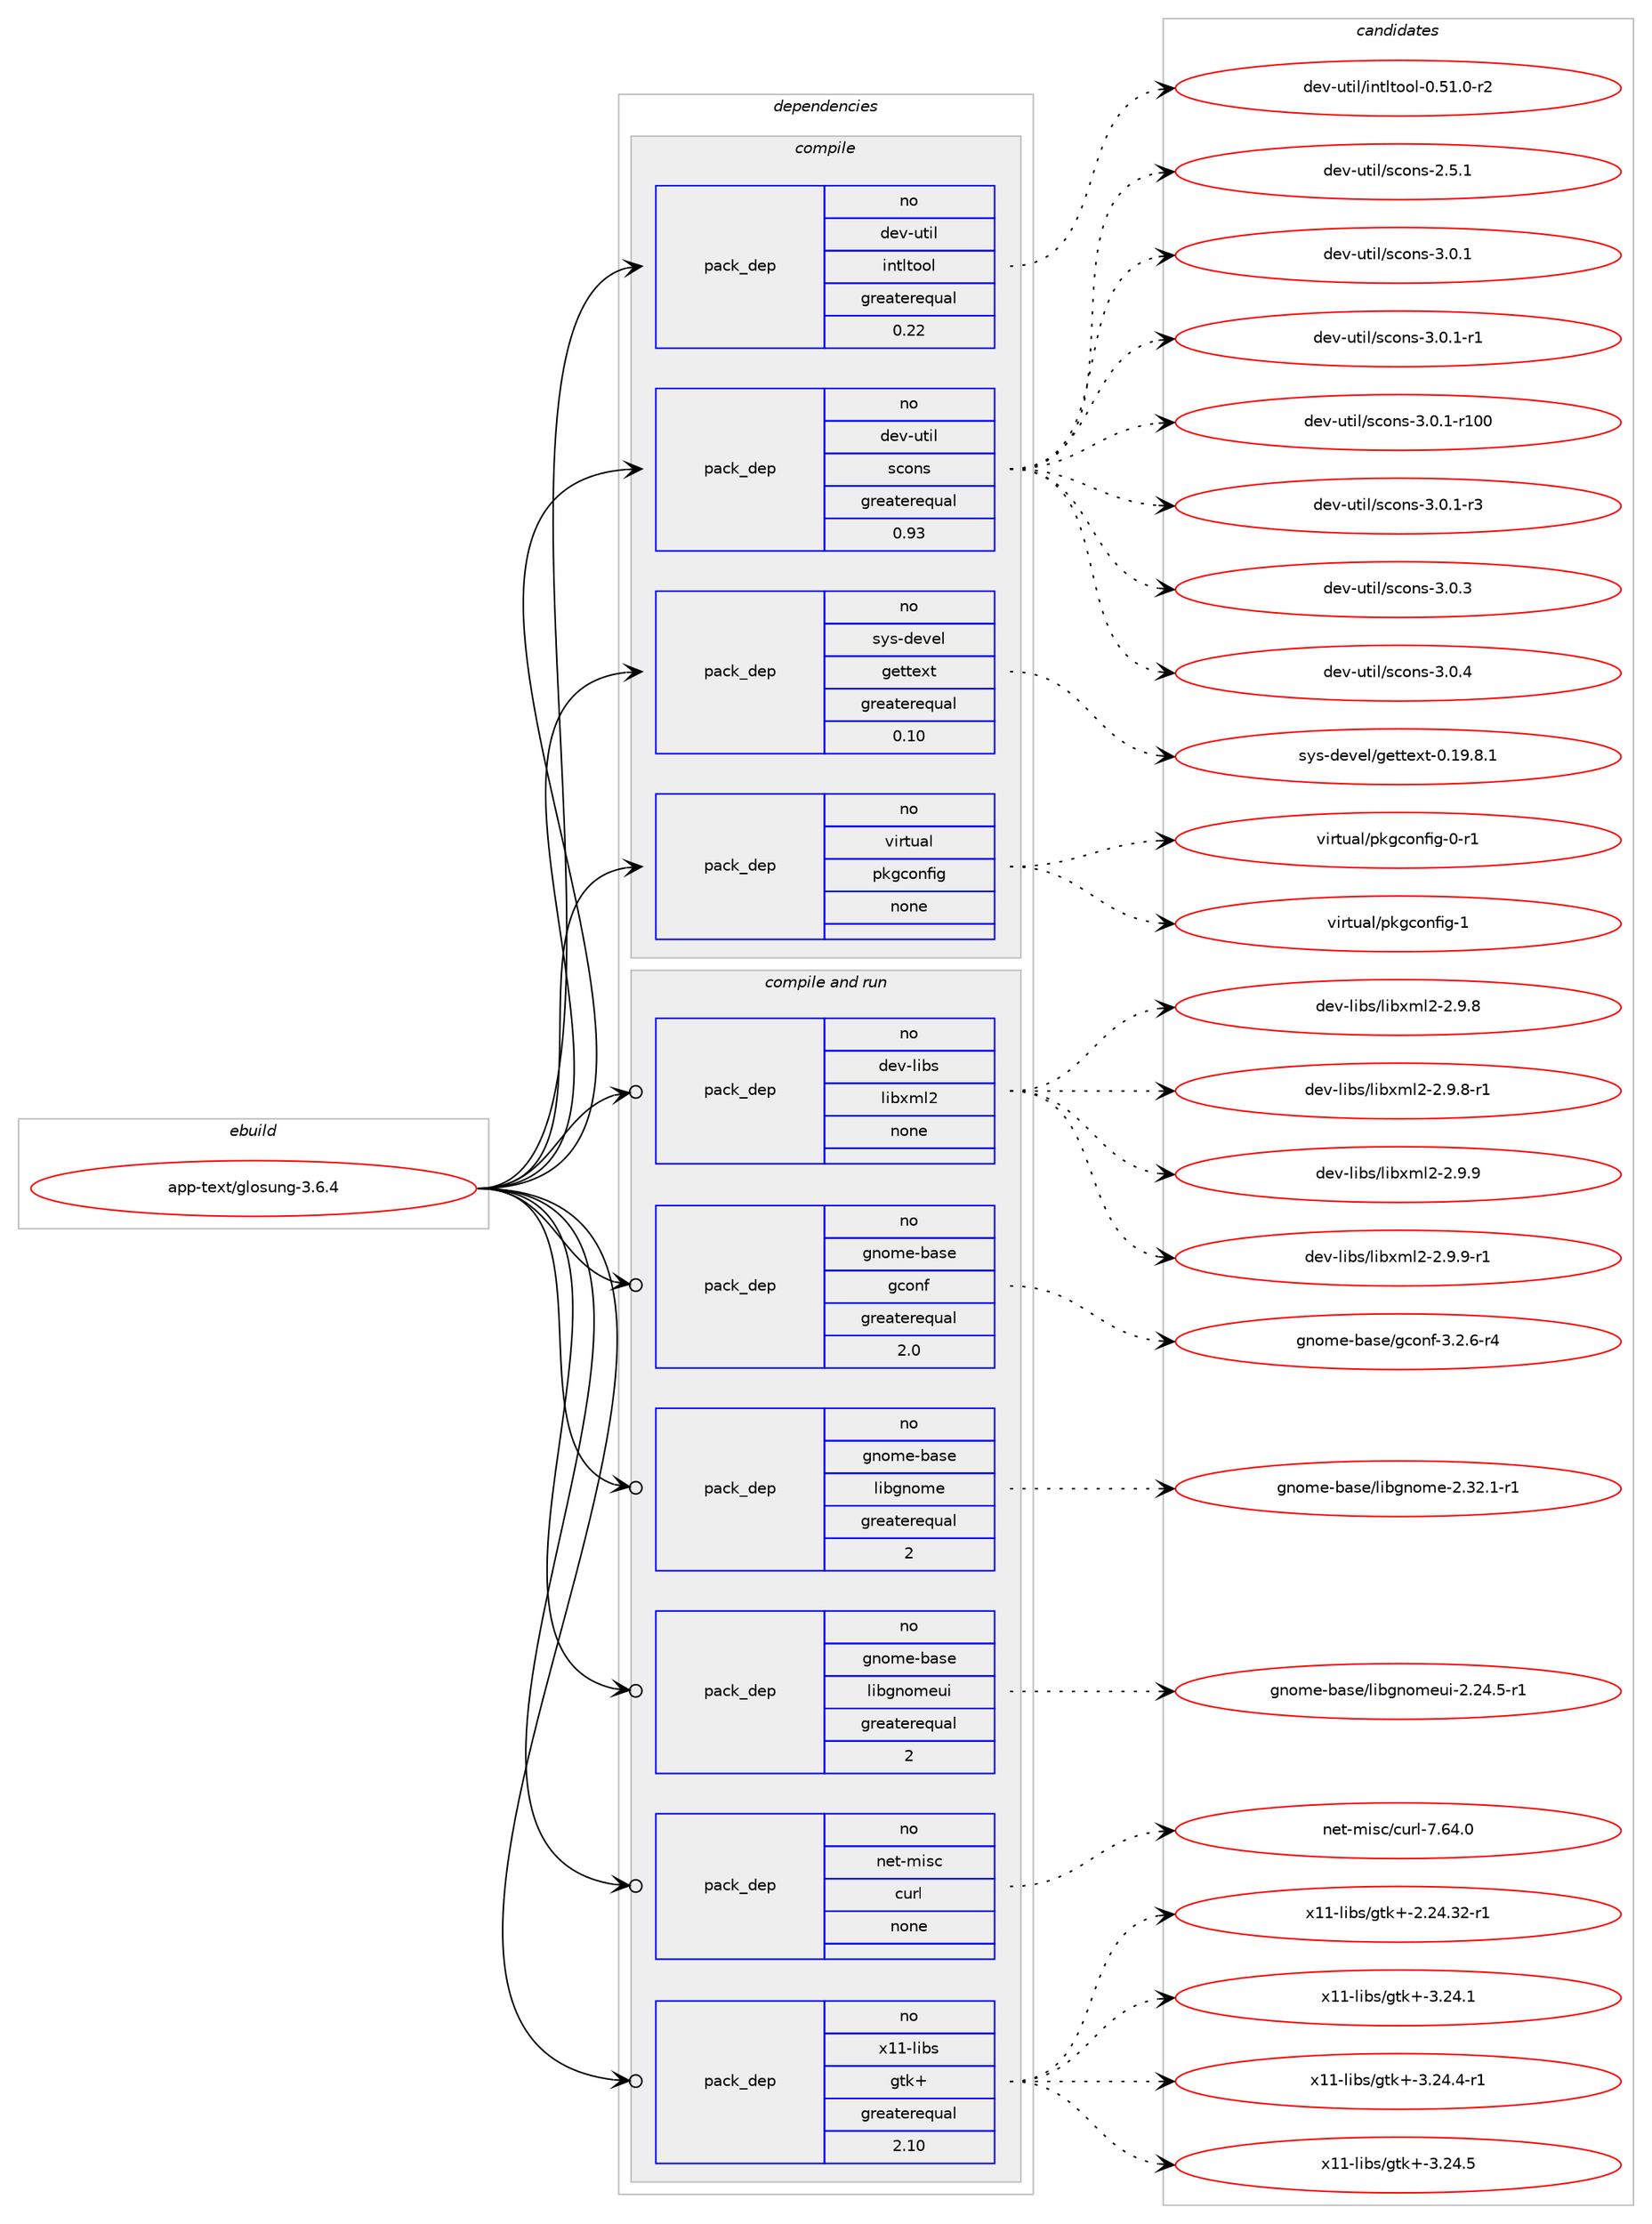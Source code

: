 digraph prolog {

# *************
# Graph options
# *************

newrank=true;
concentrate=true;
compound=true;
graph [rankdir=LR,fontname=Helvetica,fontsize=10,ranksep=1.5];#, ranksep=2.5, nodesep=0.2];
edge  [arrowhead=vee];
node  [fontname=Helvetica,fontsize=10];

# **********
# The ebuild
# **********

subgraph cluster_leftcol {
color=gray;
rank=same;
label=<<i>ebuild</i>>;
id [label="app-text/glosung-3.6.4", color=red, width=4, href="../app-text/glosung-3.6.4.svg"];
}

# ****************
# The dependencies
# ****************

subgraph cluster_midcol {
color=gray;
label=<<i>dependencies</i>>;
subgraph cluster_compile {
fillcolor="#eeeeee";
style=filled;
label=<<i>compile</i>>;
subgraph pack933169 {
dependency1309189 [label=<<TABLE BORDER="0" CELLBORDER="1" CELLSPACING="0" CELLPADDING="4" WIDTH="220"><TR><TD ROWSPAN="6" CELLPADDING="30">pack_dep</TD></TR><TR><TD WIDTH="110">no</TD></TR><TR><TD>dev-util</TD></TR><TR><TD>intltool</TD></TR><TR><TD>greaterequal</TD></TR><TR><TD>0.22</TD></TR></TABLE>>, shape=none, color=blue];
}
id:e -> dependency1309189:w [weight=20,style="solid",arrowhead="vee"];
subgraph pack933170 {
dependency1309190 [label=<<TABLE BORDER="0" CELLBORDER="1" CELLSPACING="0" CELLPADDING="4" WIDTH="220"><TR><TD ROWSPAN="6" CELLPADDING="30">pack_dep</TD></TR><TR><TD WIDTH="110">no</TD></TR><TR><TD>dev-util</TD></TR><TR><TD>scons</TD></TR><TR><TD>greaterequal</TD></TR><TR><TD>0.93</TD></TR></TABLE>>, shape=none, color=blue];
}
id:e -> dependency1309190:w [weight=20,style="solid",arrowhead="vee"];
subgraph pack933171 {
dependency1309191 [label=<<TABLE BORDER="0" CELLBORDER="1" CELLSPACING="0" CELLPADDING="4" WIDTH="220"><TR><TD ROWSPAN="6" CELLPADDING="30">pack_dep</TD></TR><TR><TD WIDTH="110">no</TD></TR><TR><TD>sys-devel</TD></TR><TR><TD>gettext</TD></TR><TR><TD>greaterequal</TD></TR><TR><TD>0.10</TD></TR></TABLE>>, shape=none, color=blue];
}
id:e -> dependency1309191:w [weight=20,style="solid",arrowhead="vee"];
subgraph pack933172 {
dependency1309192 [label=<<TABLE BORDER="0" CELLBORDER="1" CELLSPACING="0" CELLPADDING="4" WIDTH="220"><TR><TD ROWSPAN="6" CELLPADDING="30">pack_dep</TD></TR><TR><TD WIDTH="110">no</TD></TR><TR><TD>virtual</TD></TR><TR><TD>pkgconfig</TD></TR><TR><TD>none</TD></TR><TR><TD></TD></TR></TABLE>>, shape=none, color=blue];
}
id:e -> dependency1309192:w [weight=20,style="solid",arrowhead="vee"];
}
subgraph cluster_compileandrun {
fillcolor="#eeeeee";
style=filled;
label=<<i>compile and run</i>>;
subgraph pack933173 {
dependency1309193 [label=<<TABLE BORDER="0" CELLBORDER="1" CELLSPACING="0" CELLPADDING="4" WIDTH="220"><TR><TD ROWSPAN="6" CELLPADDING="30">pack_dep</TD></TR><TR><TD WIDTH="110">no</TD></TR><TR><TD>dev-libs</TD></TR><TR><TD>libxml2</TD></TR><TR><TD>none</TD></TR><TR><TD></TD></TR></TABLE>>, shape=none, color=blue];
}
id:e -> dependency1309193:w [weight=20,style="solid",arrowhead="odotvee"];
subgraph pack933174 {
dependency1309194 [label=<<TABLE BORDER="0" CELLBORDER="1" CELLSPACING="0" CELLPADDING="4" WIDTH="220"><TR><TD ROWSPAN="6" CELLPADDING="30">pack_dep</TD></TR><TR><TD WIDTH="110">no</TD></TR><TR><TD>gnome-base</TD></TR><TR><TD>gconf</TD></TR><TR><TD>greaterequal</TD></TR><TR><TD>2.0</TD></TR></TABLE>>, shape=none, color=blue];
}
id:e -> dependency1309194:w [weight=20,style="solid",arrowhead="odotvee"];
subgraph pack933175 {
dependency1309195 [label=<<TABLE BORDER="0" CELLBORDER="1" CELLSPACING="0" CELLPADDING="4" WIDTH="220"><TR><TD ROWSPAN="6" CELLPADDING="30">pack_dep</TD></TR><TR><TD WIDTH="110">no</TD></TR><TR><TD>gnome-base</TD></TR><TR><TD>libgnome</TD></TR><TR><TD>greaterequal</TD></TR><TR><TD>2</TD></TR></TABLE>>, shape=none, color=blue];
}
id:e -> dependency1309195:w [weight=20,style="solid",arrowhead="odotvee"];
subgraph pack933176 {
dependency1309196 [label=<<TABLE BORDER="0" CELLBORDER="1" CELLSPACING="0" CELLPADDING="4" WIDTH="220"><TR><TD ROWSPAN="6" CELLPADDING="30">pack_dep</TD></TR><TR><TD WIDTH="110">no</TD></TR><TR><TD>gnome-base</TD></TR><TR><TD>libgnomeui</TD></TR><TR><TD>greaterequal</TD></TR><TR><TD>2</TD></TR></TABLE>>, shape=none, color=blue];
}
id:e -> dependency1309196:w [weight=20,style="solid",arrowhead="odotvee"];
subgraph pack933177 {
dependency1309197 [label=<<TABLE BORDER="0" CELLBORDER="1" CELLSPACING="0" CELLPADDING="4" WIDTH="220"><TR><TD ROWSPAN="6" CELLPADDING="30">pack_dep</TD></TR><TR><TD WIDTH="110">no</TD></TR><TR><TD>net-misc</TD></TR><TR><TD>curl</TD></TR><TR><TD>none</TD></TR><TR><TD></TD></TR></TABLE>>, shape=none, color=blue];
}
id:e -> dependency1309197:w [weight=20,style="solid",arrowhead="odotvee"];
subgraph pack933178 {
dependency1309198 [label=<<TABLE BORDER="0" CELLBORDER="1" CELLSPACING="0" CELLPADDING="4" WIDTH="220"><TR><TD ROWSPAN="6" CELLPADDING="30">pack_dep</TD></TR><TR><TD WIDTH="110">no</TD></TR><TR><TD>x11-libs</TD></TR><TR><TD>gtk+</TD></TR><TR><TD>greaterequal</TD></TR><TR><TD>2.10</TD></TR></TABLE>>, shape=none, color=blue];
}
id:e -> dependency1309198:w [weight=20,style="solid",arrowhead="odotvee"];
}
subgraph cluster_run {
fillcolor="#eeeeee";
style=filled;
label=<<i>run</i>>;
}
}

# **************
# The candidates
# **************

subgraph cluster_choices {
rank=same;
color=gray;
label=<<i>candidates</i>>;

subgraph choice933169 {
color=black;
nodesep=1;
choice1001011184511711610510847105110116108116111111108454846534946484511450 [label="dev-util/intltool-0.51.0-r2", color=red, width=4,href="../dev-util/intltool-0.51.0-r2.svg"];
dependency1309189:e -> choice1001011184511711610510847105110116108116111111108454846534946484511450:w [style=dotted,weight="100"];
}
subgraph choice933170 {
color=black;
nodesep=1;
choice100101118451171161051084711599111110115455046534649 [label="dev-util/scons-2.5.1", color=red, width=4,href="../dev-util/scons-2.5.1.svg"];
choice100101118451171161051084711599111110115455146484649 [label="dev-util/scons-3.0.1", color=red, width=4,href="../dev-util/scons-3.0.1.svg"];
choice1001011184511711610510847115991111101154551464846494511449 [label="dev-util/scons-3.0.1-r1", color=red, width=4,href="../dev-util/scons-3.0.1-r1.svg"];
choice10010111845117116105108471159911111011545514648464945114494848 [label="dev-util/scons-3.0.1-r100", color=red, width=4,href="../dev-util/scons-3.0.1-r100.svg"];
choice1001011184511711610510847115991111101154551464846494511451 [label="dev-util/scons-3.0.1-r3", color=red, width=4,href="../dev-util/scons-3.0.1-r3.svg"];
choice100101118451171161051084711599111110115455146484651 [label="dev-util/scons-3.0.3", color=red, width=4,href="../dev-util/scons-3.0.3.svg"];
choice100101118451171161051084711599111110115455146484652 [label="dev-util/scons-3.0.4", color=red, width=4,href="../dev-util/scons-3.0.4.svg"];
dependency1309190:e -> choice100101118451171161051084711599111110115455046534649:w [style=dotted,weight="100"];
dependency1309190:e -> choice100101118451171161051084711599111110115455146484649:w [style=dotted,weight="100"];
dependency1309190:e -> choice1001011184511711610510847115991111101154551464846494511449:w [style=dotted,weight="100"];
dependency1309190:e -> choice10010111845117116105108471159911111011545514648464945114494848:w [style=dotted,weight="100"];
dependency1309190:e -> choice1001011184511711610510847115991111101154551464846494511451:w [style=dotted,weight="100"];
dependency1309190:e -> choice100101118451171161051084711599111110115455146484651:w [style=dotted,weight="100"];
dependency1309190:e -> choice100101118451171161051084711599111110115455146484652:w [style=dotted,weight="100"];
}
subgraph choice933171 {
color=black;
nodesep=1;
choice1151211154510010111810110847103101116116101120116454846495746564649 [label="sys-devel/gettext-0.19.8.1", color=red, width=4,href="../sys-devel/gettext-0.19.8.1.svg"];
dependency1309191:e -> choice1151211154510010111810110847103101116116101120116454846495746564649:w [style=dotted,weight="100"];
}
subgraph choice933172 {
color=black;
nodesep=1;
choice11810511411611797108471121071039911111010210510345484511449 [label="virtual/pkgconfig-0-r1", color=red, width=4,href="../virtual/pkgconfig-0-r1.svg"];
choice1181051141161179710847112107103991111101021051034549 [label="virtual/pkgconfig-1", color=red, width=4,href="../virtual/pkgconfig-1.svg"];
dependency1309192:e -> choice11810511411611797108471121071039911111010210510345484511449:w [style=dotted,weight="100"];
dependency1309192:e -> choice1181051141161179710847112107103991111101021051034549:w [style=dotted,weight="100"];
}
subgraph choice933173 {
color=black;
nodesep=1;
choice1001011184510810598115471081059812010910850455046574656 [label="dev-libs/libxml2-2.9.8", color=red, width=4,href="../dev-libs/libxml2-2.9.8.svg"];
choice10010111845108105981154710810598120109108504550465746564511449 [label="dev-libs/libxml2-2.9.8-r1", color=red, width=4,href="../dev-libs/libxml2-2.9.8-r1.svg"];
choice1001011184510810598115471081059812010910850455046574657 [label="dev-libs/libxml2-2.9.9", color=red, width=4,href="../dev-libs/libxml2-2.9.9.svg"];
choice10010111845108105981154710810598120109108504550465746574511449 [label="dev-libs/libxml2-2.9.9-r1", color=red, width=4,href="../dev-libs/libxml2-2.9.9-r1.svg"];
dependency1309193:e -> choice1001011184510810598115471081059812010910850455046574656:w [style=dotted,weight="100"];
dependency1309193:e -> choice10010111845108105981154710810598120109108504550465746564511449:w [style=dotted,weight="100"];
dependency1309193:e -> choice1001011184510810598115471081059812010910850455046574657:w [style=dotted,weight="100"];
dependency1309193:e -> choice10010111845108105981154710810598120109108504550465746574511449:w [style=dotted,weight="100"];
}
subgraph choice933174 {
color=black;
nodesep=1;
choice10311011110910145989711510147103991111101024551465046544511452 [label="gnome-base/gconf-3.2.6-r4", color=red, width=4,href="../gnome-base/gconf-3.2.6-r4.svg"];
dependency1309194:e -> choice10311011110910145989711510147103991111101024551465046544511452:w [style=dotted,weight="100"];
}
subgraph choice933175 {
color=black;
nodesep=1;
choice1031101111091014598971151014710810598103110111109101455046515046494511449 [label="gnome-base/libgnome-2.32.1-r1", color=red, width=4,href="../gnome-base/libgnome-2.32.1-r1.svg"];
dependency1309195:e -> choice1031101111091014598971151014710810598103110111109101455046515046494511449:w [style=dotted,weight="100"];
}
subgraph choice933176 {
color=black;
nodesep=1;
choice1031101111091014598971151014710810598103110111109101117105455046505246534511449 [label="gnome-base/libgnomeui-2.24.5-r1", color=red, width=4,href="../gnome-base/libgnomeui-2.24.5-r1.svg"];
dependency1309196:e -> choice1031101111091014598971151014710810598103110111109101117105455046505246534511449:w [style=dotted,weight="100"];
}
subgraph choice933177 {
color=black;
nodesep=1;
choice1101011164510910511599479911711410845554654524648 [label="net-misc/curl-7.64.0", color=red, width=4,href="../net-misc/curl-7.64.0.svg"];
dependency1309197:e -> choice1101011164510910511599479911711410845554654524648:w [style=dotted,weight="100"];
}
subgraph choice933178 {
color=black;
nodesep=1;
choice12049494510810598115471031161074345504650524651504511449 [label="x11-libs/gtk+-2.24.32-r1", color=red, width=4,href="../x11-libs/gtk+-2.24.32-r1.svg"];
choice12049494510810598115471031161074345514650524649 [label="x11-libs/gtk+-3.24.1", color=red, width=4,href="../x11-libs/gtk+-3.24.1.svg"];
choice120494945108105981154710311610743455146505246524511449 [label="x11-libs/gtk+-3.24.4-r1", color=red, width=4,href="../x11-libs/gtk+-3.24.4-r1.svg"];
choice12049494510810598115471031161074345514650524653 [label="x11-libs/gtk+-3.24.5", color=red, width=4,href="../x11-libs/gtk+-3.24.5.svg"];
dependency1309198:e -> choice12049494510810598115471031161074345504650524651504511449:w [style=dotted,weight="100"];
dependency1309198:e -> choice12049494510810598115471031161074345514650524649:w [style=dotted,weight="100"];
dependency1309198:e -> choice120494945108105981154710311610743455146505246524511449:w [style=dotted,weight="100"];
dependency1309198:e -> choice12049494510810598115471031161074345514650524653:w [style=dotted,weight="100"];
}
}

}

